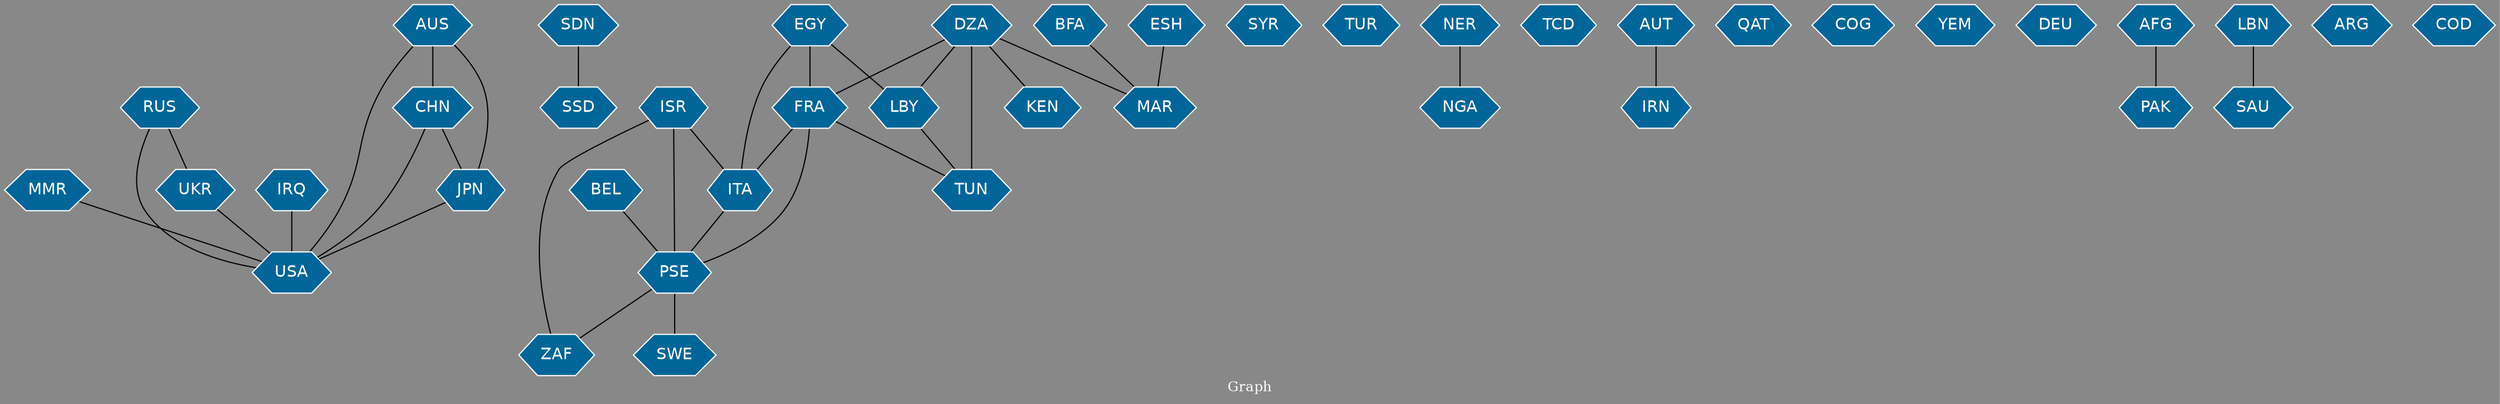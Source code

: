 // Countries together in item graph
graph {
	graph [bgcolor="#888888" fontcolor=white fontsize=12 label="Graph" outputorder=edgesfirst overlap=prism]
	node [color=white fillcolor="#006699" fontcolor=white fontname=Helvetica shape=hexagon style=filled]
	edge [arrowhead=open color=black fontcolor=white fontname=Courier fontsize=12]
		USA [label=USA]
		SDN [label=SDN]
		ISR [label=ISR]
		MMR [label=MMR]
		SYR [label=SYR]
		EGY [label=EGY]
		PSE [label=PSE]
		TUN [label=TUN]
		SSD [label=SSD]
		TUR [label=TUR]
		NGA [label=NGA]
		TCD [label=TCD]
		IRN [label=IRN]
		FRA [label=FRA]
		ITA [label=ITA]
		BEL [label=BEL]
		RUS [label=RUS]
		AUT [label=AUT]
		BFA [label=BFA]
		UKR [label=UKR]
		LBY [label=LBY]
		DZA [label=DZA]
		IRQ [label=IRQ]
		MAR [label=MAR]
		QAT [label=QAT]
		COG [label=COG]
		SWE [label=SWE]
		YEM [label=YEM]
		DEU [label=DEU]
		PAK [label=PAK]
		AFG [label=AFG]
		CHN [label=CHN]
		JPN [label=JPN]
		SAU [label=SAU]
		LBN [label=LBN]
		ESH [label=ESH]
		KEN [label=KEN]
		NER [label=NER]
		AUS [label=AUS]
		ARG [label=ARG]
		ZAF [label=ZAF]
		COD [label=COD]
			PSE -- SWE [weight=1]
			DZA -- KEN [weight=1]
			ISR -- PSE [weight=3]
			JPN -- USA [weight=1]
			CHN -- USA [weight=2]
			FRA -- ITA [weight=1]
			AUS -- USA [weight=1]
			EGY -- ITA [weight=1]
			IRQ -- USA [weight=2]
			NER -- NGA [weight=1]
			LBY -- TUN [weight=1]
			ISR -- ITA [weight=1]
			BFA -- MAR [weight=1]
			ESH -- MAR [weight=2]
			DZA -- MAR [weight=1]
			DZA -- LBY [weight=1]
			DZA -- FRA [weight=1]
			UKR -- USA [weight=1]
			RUS -- USA [weight=1]
			CHN -- JPN [weight=3]
			AUS -- JPN [weight=1]
			RUS -- UKR [weight=1]
			MMR -- USA [weight=1]
			PSE -- ZAF [weight=1]
			FRA -- PSE [weight=2]
			LBN -- SAU [weight=2]
			BEL -- PSE [weight=1]
			SDN -- SSD [weight=1]
			DZA -- TUN [weight=3]
			AUT -- IRN [weight=1]
			EGY -- LBY [weight=1]
			ISR -- ZAF [weight=1]
			AUS -- CHN [weight=1]
			FRA -- TUN [weight=1]
			AFG -- PAK [weight=1]
			EGY -- FRA [weight=2]
			ITA -- PSE [weight=1]
}